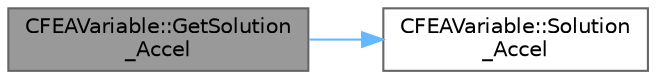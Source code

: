 digraph "CFEAVariable::GetSolution_Accel"
{
 // LATEX_PDF_SIZE
  bgcolor="transparent";
  edge [fontname=Helvetica,fontsize=10,labelfontname=Helvetica,labelfontsize=10];
  node [fontname=Helvetica,fontsize=10,shape=box,height=0.2,width=0.4];
  rankdir="LR";
  Node1 [id="Node000001",label="CFEAVariable::GetSolution\l_Accel",height=0.2,width=0.4,color="gray40", fillcolor="grey60", style="filled", fontcolor="black",tooltip="Get the acceleration (Structural Analysis)."];
  Node1 -> Node2 [id="edge1_Node000001_Node000002",color="steelblue1",style="solid",tooltip=" "];
  Node2 [id="Node000002",label="CFEAVariable::Solution\l_Accel",height=0.2,width=0.4,color="grey40", fillcolor="white", style="filled",URL="$classCFEAVariable.html#af3aa4d90378afe14ef82b89c071c77ad",tooltip=" "];
}
